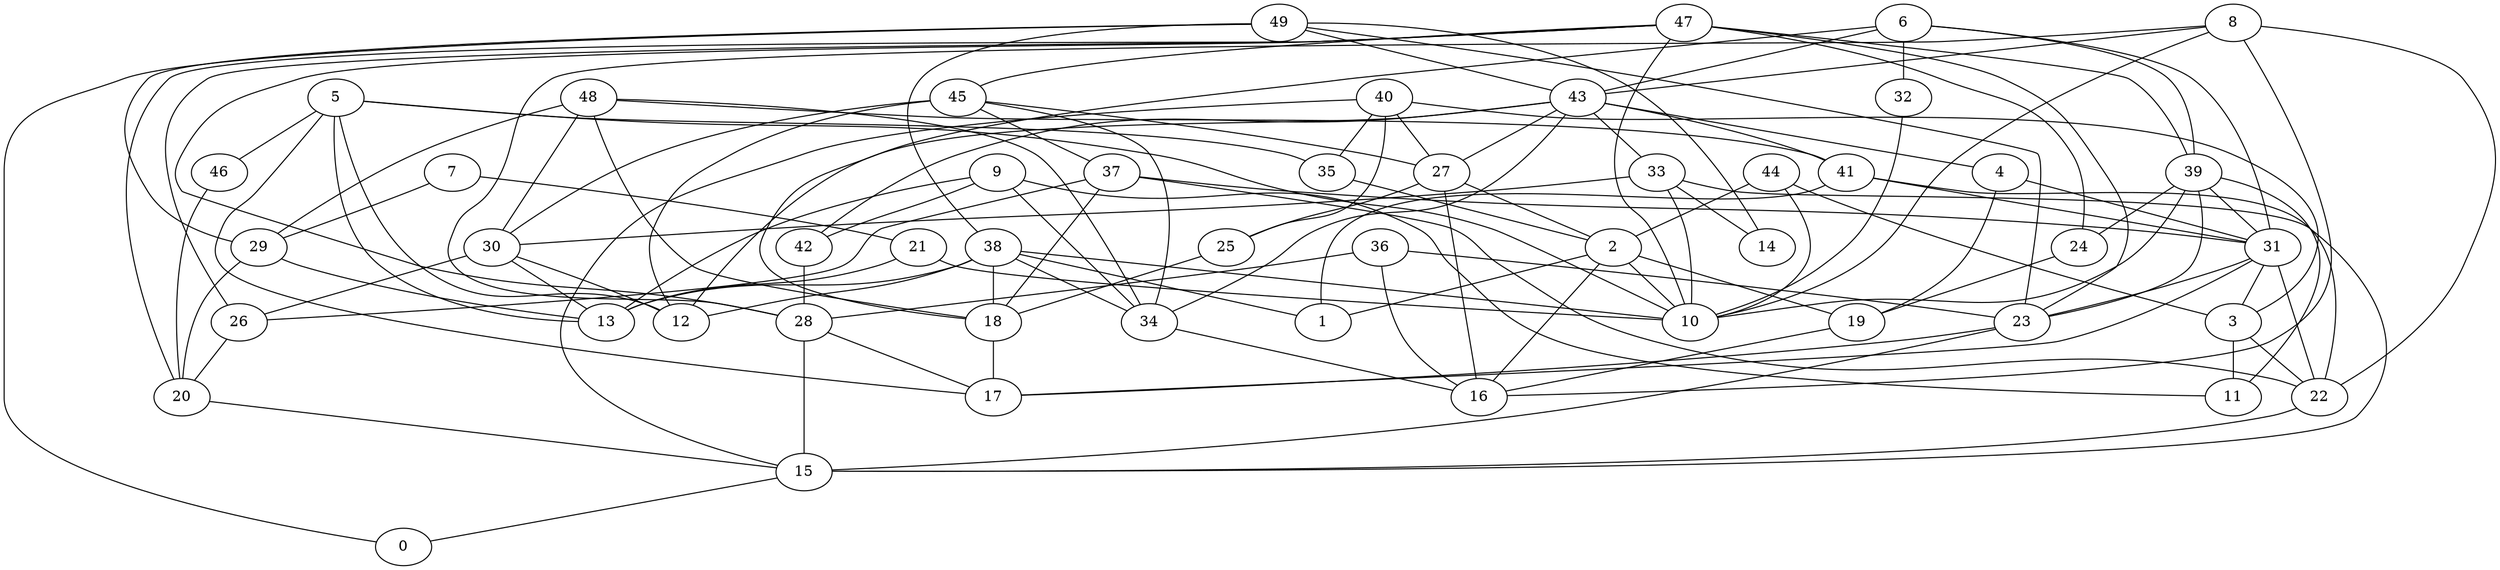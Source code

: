 digraph GG_graph {

subgraph G_graph {
edge [color = black]
"24" -> "19" [dir = none]
"36" -> "28" [dir = none]
"48" -> "41" [dir = none]
"43" -> "33" [dir = none]
"34" -> "16" [dir = none]
"38" -> "1" [dir = none]
"38" -> "18" [dir = none]
"8" -> "16" [dir = none]
"33" -> "15" [dir = none]
"33" -> "10" [dir = none]
"47" -> "10" [dir = none]
"5" -> "35" [dir = none]
"5" -> "13" [dir = none]
"5" -> "46" [dir = none]
"5" -> "17" [dir = none]
"39" -> "23" [dir = none]
"21" -> "10" [dir = none]
"23" -> "17" [dir = none]
"49" -> "14" [dir = none]
"49" -> "0" [dir = none]
"49" -> "29" [dir = none]
"49" -> "23" [dir = none]
"4" -> "31" [dir = none]
"30" -> "26" [dir = none]
"3" -> "11" [dir = none]
"45" -> "12" [dir = none]
"45" -> "27" [dir = none]
"45" -> "37" [dir = none]
"6" -> "32" [dir = none]
"6" -> "31" [dir = none]
"37" -> "18" [dir = none]
"37" -> "26" [dir = none]
"37" -> "31" [dir = none]
"7" -> "29" [dir = none]
"46" -> "20" [dir = none]
"41" -> "22" [dir = none]
"41" -> "31" [dir = none]
"28" -> "17" [dir = none]
"31" -> "3" [dir = none]
"31" -> "17" [dir = none]
"44" -> "3" [dir = none]
"40" -> "25" [dir = none]
"40" -> "3" [dir = none]
"9" -> "42" [dir = none]
"9" -> "11" [dir = none]
"27" -> "2" [dir = none]
"2" -> "19" [dir = none]
"2" -> "10" [dir = none]
"2" -> "16" [dir = none]
"48" -> "30" [dir = none]
"36" -> "16" [dir = none]
"5" -> "12" [dir = none]
"42" -> "28" [dir = none]
"48" -> "29" [dir = none]
"3" -> "22" [dir = none]
"25" -> "18" [dir = none]
"44" -> "2" [dir = none]
"31" -> "23" [dir = none]
"38" -> "12" [dir = none]
"20" -> "15" [dir = none]
"8" -> "43" [dir = none]
"40" -> "35" [dir = none]
"26" -> "20" [dir = none]
"38" -> "10" [dir = none]
"45" -> "30" [dir = none]
"40" -> "27" [dir = none]
"4" -> "19" [dir = none]
"38" -> "34" [dir = none]
"47" -> "39" [dir = none]
"22" -> "15" [dir = none]
"15" -> "0" [dir = none]
"43" -> "4" [dir = none]
"36" -> "23" [dir = none]
"8" -> "22" [dir = none]
"21" -> "13" [dir = none]
"29" -> "13" [dir = none]
"18" -> "17" [dir = none]
"33" -> "30" [dir = none]
"37" -> "22" [dir = none]
"5" -> "10" [dir = none]
"9" -> "34" [dir = none]
"27" -> "25" [dir = none]
"35" -> "2" [dir = none]
"47" -> "20" [dir = none]
"47" -> "23" [dir = none]
"38" -> "13" [dir = none]
"31" -> "22" [dir = none]
"39" -> "24" [dir = none]
"49" -> "43" [dir = none]
"30" -> "12" [dir = none]
"8" -> "28" [dir = none]
"7" -> "21" [dir = none]
"49" -> "38" [dir = none]
"39" -> "11" [dir = none]
"43" -> "12" [dir = none]
"47" -> "28" [dir = none]
"43" -> "27" [dir = none]
"47" -> "26" [dir = none]
"8" -> "10" [dir = none]
"28" -> "15" [dir = none]
"33" -> "14" [dir = none]
"47" -> "45" [dir = none]
"43" -> "34" [dir = none]
"43" -> "41" [dir = none]
"48" -> "34" [dir = none]
"32" -> "10" [dir = none]
"48" -> "18" [dir = none]
"40" -> "15" [dir = none]
"23" -> "15" [dir = none]
"6" -> "18" [dir = none]
"9" -> "13" [dir = none]
"39" -> "10" [dir = none]
"6" -> "43" [dir = none]
"44" -> "10" [dir = none]
"39" -> "31" [dir = none]
"27" -> "16" [dir = none]
"45" -> "34" [dir = none]
"6" -> "39" [dir = none]
"29" -> "20" [dir = none]
"2" -> "1" [dir = none]
"41" -> "1" [dir = none]
"47" -> "24" [dir = none]
"19" -> "16" [dir = none]
"43" -> "42" [dir = none]
"30" -> "13" [dir = none]
}

}
